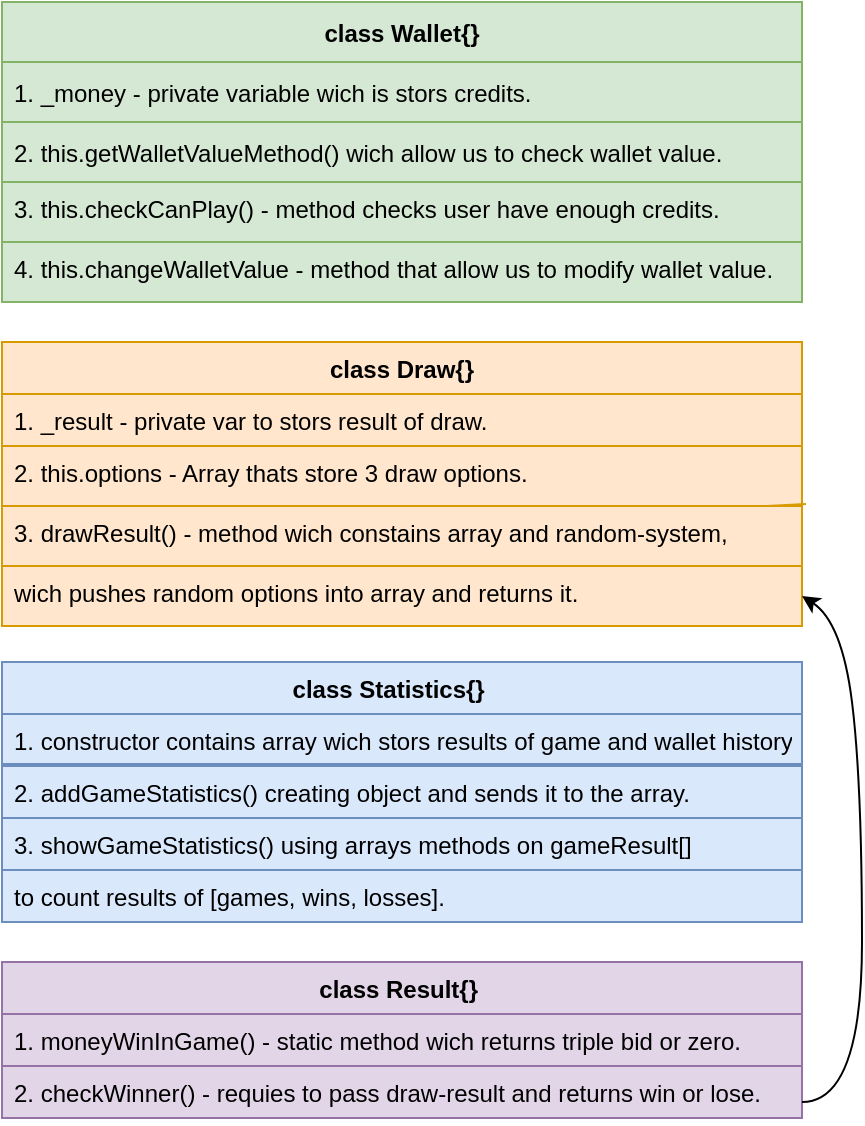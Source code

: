 <mxfile version="20.0.1" type="github">
  <diagram id="C5RBs43oDa-KdzZeNtuy" name="Page-1">
    <mxGraphModel dx="1422" dy="762" grid="1" gridSize="10" guides="1" tooltips="1" connect="1" arrows="1" fold="1" page="1" pageScale="1" pageWidth="827" pageHeight="1169" math="0" shadow="0">
      <root>
        <mxCell id="WIyWlLk6GJQsqaUBKTNV-0" />
        <mxCell id="WIyWlLk6GJQsqaUBKTNV-1" parent="WIyWlLk6GJQsqaUBKTNV-0" />
        <mxCell id="sDLXdUVLIu_r97FrDlhg-0" value="class Wallet{}" style="swimlane;fontStyle=1;childLayout=stackLayout;horizontal=1;startSize=30;horizontalStack=0;resizeParent=1;resizeParentMax=0;resizeLast=0;collapsible=1;marginBottom=0;fillColor=#d5e8d4;strokeColor=#82b366;" vertex="1" parent="WIyWlLk6GJQsqaUBKTNV-1">
          <mxGeometry x="50" y="50" width="400" height="150" as="geometry" />
        </mxCell>
        <mxCell id="sDLXdUVLIu_r97FrDlhg-1" value="1. _money - private variable wich is stors credits." style="text;align=left;verticalAlign=middle;spacingLeft=4;spacingRight=4;overflow=hidden;points=[[0,0.5],[1,0.5]];portConstraint=eastwest;rotatable=0;fillColor=#d5e8d4;strokeColor=#82b366;" vertex="1" parent="sDLXdUVLIu_r97FrDlhg-0">
          <mxGeometry y="30" width="400" height="30" as="geometry" />
        </mxCell>
        <mxCell id="sDLXdUVLIu_r97FrDlhg-2" value="2. this.getWalletValueMethod() wich allow us to check wallet value." style="text;align=left;verticalAlign=middle;spacingLeft=4;spacingRight=4;overflow=hidden;points=[[0,0.5],[1,0.5]];portConstraint=eastwest;rotatable=0;fillColor=#d5e8d4;strokeColor=#82b366;" vertex="1" parent="sDLXdUVLIu_r97FrDlhg-0">
          <mxGeometry y="60" width="400" height="30" as="geometry" />
        </mxCell>
        <mxCell id="sDLXdUVLIu_r97FrDlhg-3" value="3. this.checkCanPlay() - method checks user have enough credits." style="text;align=left;verticalAlign=top;spacingLeft=4;spacingRight=4;overflow=hidden;points=[[0,0.5],[1,0.5]];portConstraint=eastwest;rotatable=0;fillColor=#d5e8d4;strokeColor=#82b366;" vertex="1" parent="sDLXdUVLIu_r97FrDlhg-0">
          <mxGeometry y="90" width="400" height="30" as="geometry" />
        </mxCell>
        <mxCell id="sDLXdUVLIu_r97FrDlhg-8" value="4. this.changeWalletValue - method that allow us to modify wallet value." style="text;align=left;verticalAlign=top;spacingLeft=4;spacingRight=4;overflow=hidden;points=[[0,0.5],[1,0.5]];portConstraint=eastwest;rotatable=0;fillColor=#d5e8d4;strokeColor=#82b366;" vertex="1" parent="sDLXdUVLIu_r97FrDlhg-0">
          <mxGeometry y="120" width="400" height="30" as="geometry" />
        </mxCell>
        <mxCell id="sDLXdUVLIu_r97FrDlhg-11" value="class Draw{}&#xa;" style="swimlane;fontStyle=1;align=center;verticalAlign=top;childLayout=stackLayout;horizontal=1;startSize=26;horizontalStack=0;resizeParent=1;resizeParentMax=0;resizeLast=0;collapsible=1;marginBottom=0;rounded=0;sketch=0;fontSize=12;fillColor=#ffe6cc;strokeColor=#d79b00;" vertex="1" parent="WIyWlLk6GJQsqaUBKTNV-1">
          <mxGeometry x="50" y="220" width="400" height="142" as="geometry" />
        </mxCell>
        <mxCell id="sDLXdUVLIu_r97FrDlhg-12" value="1. _result - private var to stors result of draw." style="text;strokeColor=#d79b00;fillColor=#ffe6cc;align=left;verticalAlign=top;spacingLeft=4;spacingRight=4;overflow=hidden;rotatable=0;points=[[0,0.5],[1,0.5]];portConstraint=eastwest;rounded=0;sketch=0;" vertex="1" parent="sDLXdUVLIu_r97FrDlhg-11">
          <mxGeometry y="26" width="400" height="26" as="geometry" />
        </mxCell>
        <mxCell id="sDLXdUVLIu_r97FrDlhg-14" value="2. this.options - Array thats store 3 draw options." style="text;strokeColor=#d79b00;fillColor=#ffe6cc;align=left;verticalAlign=top;spacingLeft=4;spacingRight=4;overflow=hidden;rotatable=0;points=[[0,0.5],[1,0.5]];portConstraint=eastwest;rounded=0;sketch=0;" vertex="1" parent="sDLXdUVLIu_r97FrDlhg-11">
          <mxGeometry y="52" width="400" height="30" as="geometry" />
        </mxCell>
        <mxCell id="sDLXdUVLIu_r97FrDlhg-19" value="" style="endArrow=none;html=1;rounded=1;sketch=0;fontSize=12;curved=0;entryX=1.005;entryY=-0.033;entryDx=0;entryDy=0;entryPerimeter=0;fillColor=#ffe6cc;strokeColor=#d79b00;" edge="1" parent="sDLXdUVLIu_r97FrDlhg-11" target="sDLXdUVLIu_r97FrDlhg-18">
          <mxGeometry width="50" height="50" relative="1" as="geometry">
            <mxPoint y="90" as="sourcePoint" />
            <mxPoint x="460" y="90" as="targetPoint" />
            <Array as="points">
              <mxPoint x="230" y="90" />
            </Array>
          </mxGeometry>
        </mxCell>
        <mxCell id="sDLXdUVLIu_r97FrDlhg-18" value="3. drawResult() - method wich constains array and random-system, " style="text;strokeColor=#d79b00;fillColor=#ffe6cc;align=left;verticalAlign=top;spacingLeft=4;spacingRight=4;overflow=hidden;rotatable=0;points=[[0,0.5],[1,0.5]];portConstraint=eastwest;rounded=0;sketch=0;" vertex="1" parent="sDLXdUVLIu_r97FrDlhg-11">
          <mxGeometry y="82" width="400" height="30" as="geometry" />
        </mxCell>
        <mxCell id="sDLXdUVLIu_r97FrDlhg-20" value="wich pushes random options into array and returns it." style="text;strokeColor=#d79b00;fillColor=#ffe6cc;align=left;verticalAlign=top;spacingLeft=4;spacingRight=4;overflow=hidden;rotatable=0;points=[[0,0.5],[1,0.5]];portConstraint=eastwest;rounded=0;sketch=0;" vertex="1" parent="sDLXdUVLIu_r97FrDlhg-11">
          <mxGeometry y="112" width="400" height="30" as="geometry" />
        </mxCell>
        <mxCell id="sDLXdUVLIu_r97FrDlhg-24" value="class Statistics{}    " style="swimlane;fontStyle=1;childLayout=stackLayout;horizontal=1;startSize=26;fillColor=#dae8fc;horizontalStack=0;resizeParent=1;resizeParentMax=0;resizeLast=0;collapsible=1;marginBottom=0;rounded=0;sketch=0;fontSize=12;strokeColor=#6c8ebf;" vertex="1" parent="WIyWlLk6GJQsqaUBKTNV-1">
          <mxGeometry x="50" y="380" width="400" height="130" as="geometry" />
        </mxCell>
        <mxCell id="sDLXdUVLIu_r97FrDlhg-25" value="1. constructor contains array wich stors results of game and wallet history." style="text;strokeColor=#6c8ebf;fillColor=#dae8fc;align=left;verticalAlign=top;spacingLeft=4;spacingRight=4;overflow=hidden;rotatable=0;points=[[0,0.5],[1,0.5]];portConstraint=eastwest;rounded=0;sketch=0;fontSize=12;" vertex="1" parent="sDLXdUVLIu_r97FrDlhg-24">
          <mxGeometry y="26" width="400" height="26" as="geometry" />
        </mxCell>
        <mxCell id="sDLXdUVLIu_r97FrDlhg-29" value="" style="endArrow=none;html=1;rounded=1;sketch=0;fontSize=12;curved=0;fillColor=#dae8fc;strokeColor=#6c8ebf;" edge="1" parent="sDLXdUVLIu_r97FrDlhg-24">
          <mxGeometry width="50" height="50" relative="1" as="geometry">
            <mxPoint y="51" as="sourcePoint" />
            <mxPoint x="400" y="51" as="targetPoint" />
          </mxGeometry>
        </mxCell>
        <mxCell id="sDLXdUVLIu_r97FrDlhg-26" value="2. addGameStatistics() creating object and sends it to the array." style="text;strokeColor=#6c8ebf;fillColor=#dae8fc;align=left;verticalAlign=top;spacingLeft=4;spacingRight=4;overflow=hidden;rotatable=0;points=[[0,0.5],[1,0.5]];portConstraint=eastwest;rounded=0;sketch=0;fontSize=12;" vertex="1" parent="sDLXdUVLIu_r97FrDlhg-24">
          <mxGeometry y="52" width="400" height="26" as="geometry" />
        </mxCell>
        <mxCell id="sDLXdUVLIu_r97FrDlhg-27" value="3. showGameStatistics() using arrays methods on gameResult[] " style="text;strokeColor=#6c8ebf;fillColor=#dae8fc;align=left;verticalAlign=top;spacingLeft=4;spacingRight=4;overflow=hidden;rotatable=0;points=[[0,0.5],[1,0.5]];portConstraint=eastwest;rounded=0;sketch=0;fontSize=12;" vertex="1" parent="sDLXdUVLIu_r97FrDlhg-24">
          <mxGeometry y="78" width="400" height="26" as="geometry" />
        </mxCell>
        <mxCell id="sDLXdUVLIu_r97FrDlhg-33" value="to count results of [games, wins, losses]." style="text;strokeColor=#6c8ebf;fillColor=#dae8fc;align=left;verticalAlign=top;spacingLeft=4;spacingRight=4;overflow=hidden;rotatable=0;points=[[0,0.5],[1,0.5]];portConstraint=eastwest;rounded=0;sketch=0;fontSize=12;" vertex="1" parent="sDLXdUVLIu_r97FrDlhg-24">
          <mxGeometry y="104" width="400" height="26" as="geometry" />
        </mxCell>
        <mxCell id="sDLXdUVLIu_r97FrDlhg-35" value="class Result{} " style="swimlane;fontStyle=1;align=center;verticalAlign=top;childLayout=stackLayout;horizontal=1;startSize=26;horizontalStack=0;resizeParent=1;resizeParentMax=0;resizeLast=0;collapsible=1;marginBottom=0;rounded=0;sketch=0;fontSize=12;fillColor=#e1d5e7;strokeColor=#9673a6;" vertex="1" parent="WIyWlLk6GJQsqaUBKTNV-1">
          <mxGeometry x="50" y="530" width="400" height="78" as="geometry" />
        </mxCell>
        <mxCell id="sDLXdUVLIu_r97FrDlhg-36" value="1. moneyWinInGame() - static method wich returns triple bid or zero. " style="text;strokeColor=#9673a6;fillColor=#e1d5e7;align=left;verticalAlign=top;spacingLeft=4;spacingRight=4;overflow=hidden;rotatable=0;points=[[0,0.5],[1,0.5]];portConstraint=eastwest;rounded=0;sketch=0;fontSize=12;" vertex="1" parent="sDLXdUVLIu_r97FrDlhg-35">
          <mxGeometry y="26" width="400" height="26" as="geometry" />
        </mxCell>
        <mxCell id="sDLXdUVLIu_r97FrDlhg-38" value="2. checkWinner() - requies to pass draw-result and returns win or lose." style="text;strokeColor=#9673a6;fillColor=#e1d5e7;align=left;verticalAlign=top;spacingLeft=4;spacingRight=4;overflow=hidden;rotatable=0;points=[[0,0.5],[1,0.5]];portConstraint=eastwest;rounded=0;sketch=0;fontSize=12;" vertex="1" parent="sDLXdUVLIu_r97FrDlhg-35">
          <mxGeometry y="52" width="400" height="26" as="geometry" />
        </mxCell>
        <mxCell id="sDLXdUVLIu_r97FrDlhg-40" value="" style="curved=1;endArrow=classic;html=1;rounded=1;sketch=0;fontSize=12;entryX=1;entryY=0.5;entryDx=0;entryDy=0;" edge="1" parent="sDLXdUVLIu_r97FrDlhg-35" target="sDLXdUVLIu_r97FrDlhg-20">
          <mxGeometry width="50" height="50" relative="1" as="geometry">
            <mxPoint x="400" y="70" as="sourcePoint" />
            <mxPoint x="470" y="-390" as="targetPoint" />
            <Array as="points">
              <mxPoint x="430" y="70" />
              <mxPoint x="430" y="-90" />
              <mxPoint x="420" y="-170" />
            </Array>
          </mxGeometry>
        </mxCell>
      </root>
    </mxGraphModel>
  </diagram>
</mxfile>

